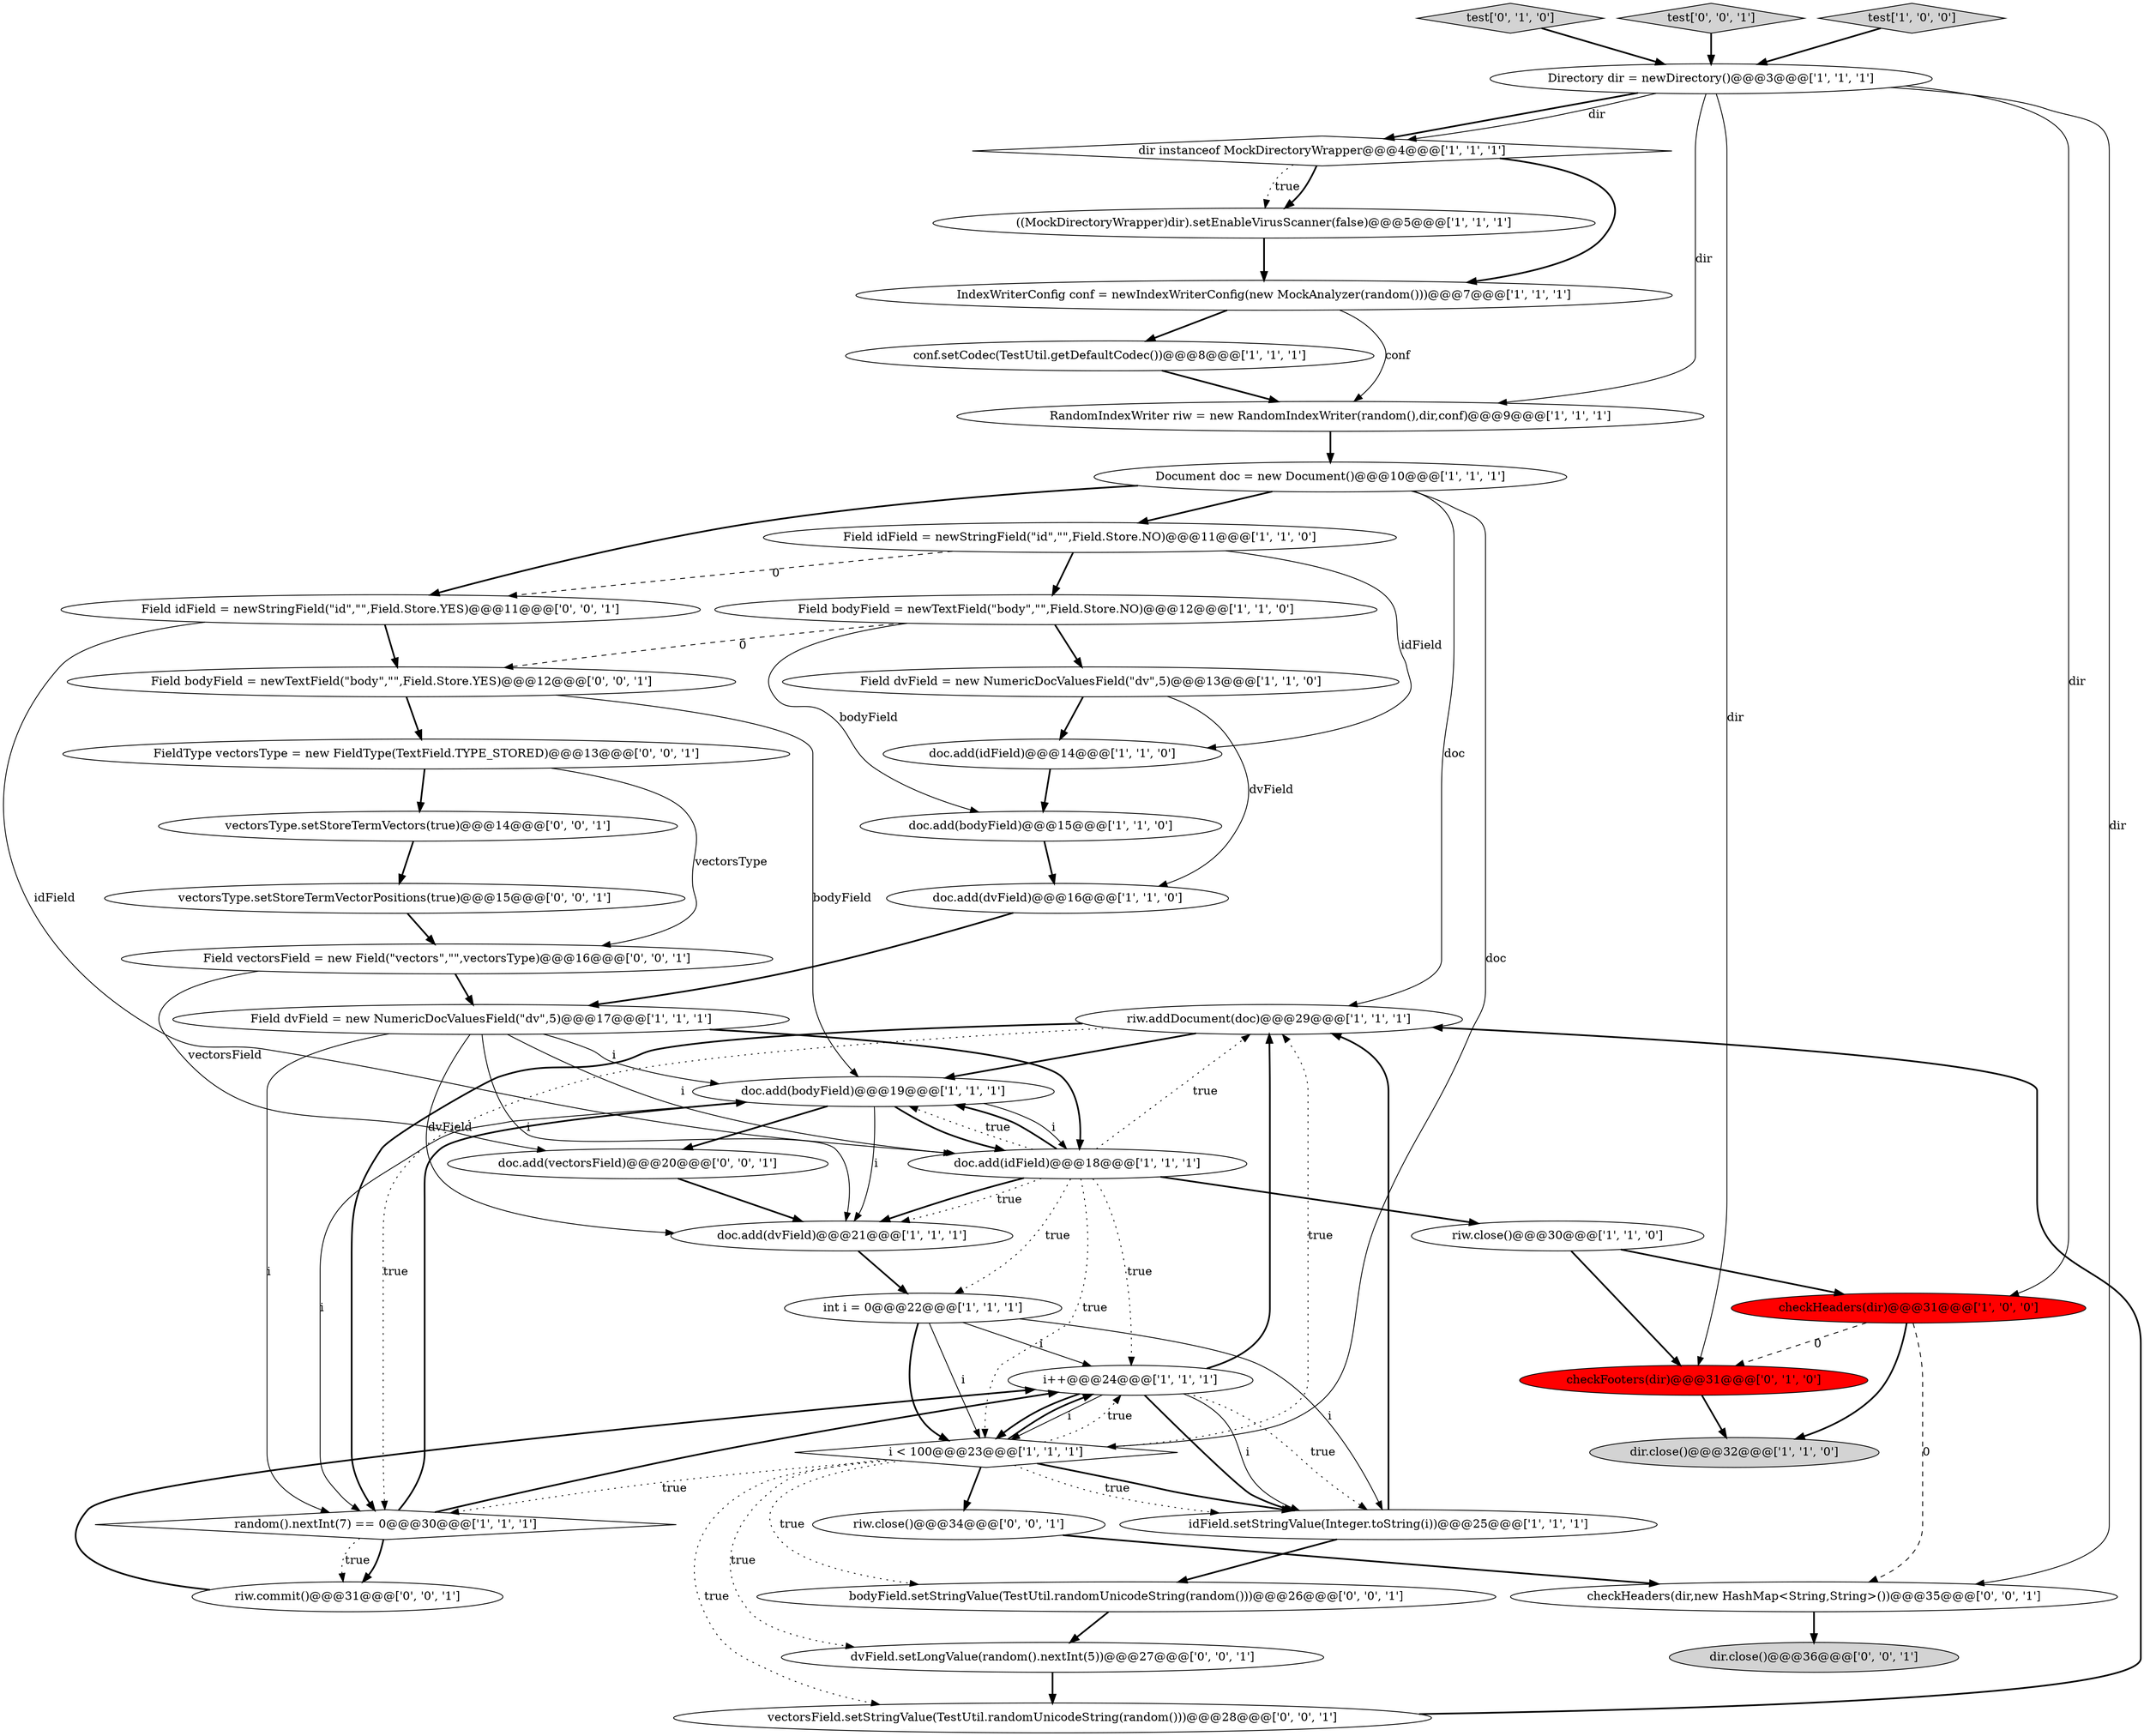 digraph {
24 [style = filled, label = "dir instanceof MockDirectoryWrapper@@@4@@@['1', '1', '1']", fillcolor = white, shape = diamond image = "AAA0AAABBB1BBB"];
25 [style = filled, label = "Directory dir = newDirectory()@@@3@@@['1', '1', '1']", fillcolor = white, shape = ellipse image = "AAA0AAABBB1BBB"];
5 [style = filled, label = "riw.addDocument(doc)@@@29@@@['1', '1', '1']", fillcolor = white, shape = ellipse image = "AAA0AAABBB1BBB"];
14 [style = filled, label = "doc.add(dvField)@@@21@@@['1', '1', '1']", fillcolor = white, shape = ellipse image = "AAA0AAABBB1BBB"];
11 [style = filled, label = "riw.close()@@@30@@@['1', '1', '0']", fillcolor = white, shape = ellipse image = "AAA0AAABBB1BBB"];
13 [style = filled, label = "i++@@@24@@@['1', '1', '1']", fillcolor = white, shape = ellipse image = "AAA0AAABBB1BBB"];
6 [style = filled, label = "Field dvField = new NumericDocValuesField(\"dv\",5)@@@13@@@['1', '1', '0']", fillcolor = white, shape = ellipse image = "AAA0AAABBB1BBB"];
7 [style = filled, label = "doc.add(bodyField)@@@15@@@['1', '1', '0']", fillcolor = white, shape = ellipse image = "AAA0AAABBB1BBB"];
22 [style = filled, label = "Field bodyField = newTextField(\"body\",\"\",Field.Store.NO)@@@12@@@['1', '1', '0']", fillcolor = white, shape = ellipse image = "AAA0AAABBB1BBB"];
31 [style = filled, label = "vectorsType.setStoreTermVectors(true)@@@14@@@['0', '0', '1']", fillcolor = white, shape = ellipse image = "AAA0AAABBB3BBB"];
10 [style = filled, label = "conf.setCodec(TestUtil.getDefaultCodec())@@@8@@@['1', '1', '1']", fillcolor = white, shape = ellipse image = "AAA0AAABBB1BBB"];
37 [style = filled, label = "vectorsType.setStoreTermVectorPositions(true)@@@15@@@['0', '0', '1']", fillcolor = white, shape = ellipse image = "AAA0AAABBB3BBB"];
41 [style = filled, label = "FieldType vectorsType = new FieldType(TextField.TYPE_STORED)@@@13@@@['0', '0', '1']", fillcolor = white, shape = ellipse image = "AAA0AAABBB3BBB"];
23 [style = filled, label = "RandomIndexWriter riw = new RandomIndexWriter(random(),dir,conf)@@@9@@@['1', '1', '1']", fillcolor = white, shape = ellipse image = "AAA0AAABBB1BBB"];
17 [style = filled, label = "doc.add(bodyField)@@@19@@@['1', '1', '1']", fillcolor = white, shape = ellipse image = "AAA0AAABBB1BBB"];
40 [style = filled, label = "vectorsField.setStringValue(TestUtil.randomUnicodeString(random()))@@@28@@@['0', '0', '1']", fillcolor = white, shape = ellipse image = "AAA0AAABBB3BBB"];
32 [style = filled, label = "bodyField.setStringValue(TestUtil.randomUnicodeString(random()))@@@26@@@['0', '0', '1']", fillcolor = white, shape = ellipse image = "AAA0AAABBB3BBB"];
9 [style = filled, label = "checkHeaders(dir)@@@31@@@['1', '0', '0']", fillcolor = red, shape = ellipse image = "AAA1AAABBB1BBB"];
4 [style = filled, label = "doc.add(idField)@@@14@@@['1', '1', '0']", fillcolor = white, shape = ellipse image = "AAA0AAABBB1BBB"];
36 [style = filled, label = "riw.commit()@@@31@@@['0', '0', '1']", fillcolor = white, shape = ellipse image = "AAA0AAABBB3BBB"];
28 [style = filled, label = "test['0', '1', '0']", fillcolor = lightgray, shape = diamond image = "AAA0AAABBB2BBB"];
12 [style = filled, label = "((MockDirectoryWrapper)dir).setEnableVirusScanner(false)@@@5@@@['1', '1', '1']", fillcolor = white, shape = ellipse image = "AAA0AAABBB1BBB"];
26 [style = filled, label = "idField.setStringValue(Integer.toString(i))@@@25@@@['1', '1', '1']", fillcolor = white, shape = ellipse image = "AAA0AAABBB1BBB"];
8 [style = filled, label = "doc.add(dvField)@@@16@@@['1', '1', '0']", fillcolor = white, shape = ellipse image = "AAA0AAABBB1BBB"];
19 [style = filled, label = "doc.add(idField)@@@18@@@['1', '1', '1']", fillcolor = white, shape = ellipse image = "AAA0AAABBB1BBB"];
3 [style = filled, label = "IndexWriterConfig conf = newIndexWriterConfig(new MockAnalyzer(random()))@@@7@@@['1', '1', '1']", fillcolor = white, shape = ellipse image = "AAA0AAABBB1BBB"];
33 [style = filled, label = "test['0', '0', '1']", fillcolor = lightgray, shape = diamond image = "AAA0AAABBB3BBB"];
35 [style = filled, label = "dvField.setLongValue(random().nextInt(5))@@@27@@@['0', '0', '1']", fillcolor = white, shape = ellipse image = "AAA0AAABBB3BBB"];
0 [style = filled, label = "Field dvField = new NumericDocValuesField(\"dv\",5)@@@17@@@['1', '1', '1']", fillcolor = white, shape = ellipse image = "AAA0AAABBB1BBB"];
38 [style = filled, label = "checkHeaders(dir,new HashMap<String,String>())@@@35@@@['0', '0', '1']", fillcolor = white, shape = ellipse image = "AAA0AAABBB3BBB"];
39 [style = filled, label = "dir.close()@@@36@@@['0', '0', '1']", fillcolor = lightgray, shape = ellipse image = "AAA0AAABBB3BBB"];
21 [style = filled, label = "Field idField = newStringField(\"id\",\"\",Field.Store.NO)@@@11@@@['1', '1', '0']", fillcolor = white, shape = ellipse image = "AAA0AAABBB1BBB"];
15 [style = filled, label = "i < 100@@@23@@@['1', '1', '1']", fillcolor = white, shape = diamond image = "AAA0AAABBB1BBB"];
2 [style = filled, label = "int i = 0@@@22@@@['1', '1', '1']", fillcolor = white, shape = ellipse image = "AAA0AAABBB1BBB"];
29 [style = filled, label = "riw.close()@@@34@@@['0', '0', '1']", fillcolor = white, shape = ellipse image = "AAA0AAABBB3BBB"];
16 [style = filled, label = "random().nextInt(7) == 0@@@30@@@['1', '1', '1']", fillcolor = white, shape = diamond image = "AAA0AAABBB1BBB"];
43 [style = filled, label = "Field bodyField = newTextField(\"body\",\"\",Field.Store.YES)@@@12@@@['0', '0', '1']", fillcolor = white, shape = ellipse image = "AAA0AAABBB3BBB"];
30 [style = filled, label = "Field vectorsField = new Field(\"vectors\",\"\",vectorsType)@@@16@@@['0', '0', '1']", fillcolor = white, shape = ellipse image = "AAA0AAABBB3BBB"];
1 [style = filled, label = "test['1', '0', '0']", fillcolor = lightgray, shape = diamond image = "AAA0AAABBB1BBB"];
27 [style = filled, label = "checkFooters(dir)@@@31@@@['0', '1', '0']", fillcolor = red, shape = ellipse image = "AAA1AAABBB2BBB"];
42 [style = filled, label = "doc.add(vectorsField)@@@20@@@['0', '0', '1']", fillcolor = white, shape = ellipse image = "AAA0AAABBB3BBB"];
34 [style = filled, label = "Field idField = newStringField(\"id\",\"\",Field.Store.YES)@@@11@@@['0', '0', '1']", fillcolor = white, shape = ellipse image = "AAA0AAABBB3BBB"];
20 [style = filled, label = "dir.close()@@@32@@@['1', '1', '0']", fillcolor = lightgray, shape = ellipse image = "AAA0AAABBB1BBB"];
18 [style = filled, label = "Document doc = new Document()@@@10@@@['1', '1', '1']", fillcolor = white, shape = ellipse image = "AAA0AAABBB1BBB"];
32->35 [style = bold, label=""];
31->37 [style = bold, label=""];
24->12 [style = dotted, label="true"];
13->26 [style = solid, label="i"];
9->27 [style = dashed, label="0"];
19->11 [style = bold, label=""];
7->8 [style = bold, label=""];
11->9 [style = bold, label=""];
38->39 [style = bold, label=""];
8->0 [style = bold, label=""];
18->15 [style = solid, label="doc"];
33->25 [style = bold, label=""];
34->19 [style = solid, label="idField"];
2->15 [style = bold, label=""];
28->25 [style = bold, label=""];
15->26 [style = dotted, label="true"];
15->13 [style = bold, label=""];
25->38 [style = solid, label="dir"];
26->32 [style = bold, label=""];
0->19 [style = bold, label=""];
19->17 [style = dotted, label="true"];
22->43 [style = dashed, label="0"];
15->40 [style = dotted, label="true"];
15->35 [style = dotted, label="true"];
16->17 [style = bold, label=""];
15->16 [style = dotted, label="true"];
17->42 [style = bold, label=""];
5->17 [style = bold, label=""];
15->13 [style = dotted, label="true"];
0->17 [style = solid, label="i"];
25->24 [style = bold, label=""];
3->10 [style = bold, label=""];
6->4 [style = bold, label=""];
35->40 [style = bold, label=""];
40->5 [style = bold, label=""];
21->22 [style = bold, label=""];
13->15 [style = solid, label="i"];
13->5 [style = bold, label=""];
29->38 [style = bold, label=""];
13->15 [style = bold, label=""];
27->20 [style = bold, label=""];
24->3 [style = bold, label=""];
15->29 [style = bold, label=""];
22->6 [style = bold, label=""];
22->7 [style = solid, label="bodyField"];
15->5 [style = dotted, label="true"];
24->12 [style = bold, label=""];
16->13 [style = bold, label=""];
16->36 [style = bold, label=""];
17->19 [style = solid, label="i"];
21->4 [style = solid, label="idField"];
21->34 [style = dashed, label="0"];
13->26 [style = dotted, label="true"];
18->34 [style = bold, label=""];
37->30 [style = bold, label=""];
43->17 [style = solid, label="bodyField"];
16->36 [style = dotted, label="true"];
9->20 [style = bold, label=""];
2->13 [style = solid, label="i"];
17->14 [style = solid, label="i"];
19->17 [style = bold, label=""];
19->15 [style = dotted, label="true"];
4->7 [style = bold, label=""];
6->8 [style = solid, label="dvField"];
15->32 [style = dotted, label="true"];
42->14 [style = bold, label=""];
5->16 [style = bold, label=""];
36->13 [style = bold, label=""];
19->14 [style = bold, label=""];
0->16 [style = solid, label="i"];
13->26 [style = bold, label=""];
10->23 [style = bold, label=""];
2->26 [style = solid, label="i"];
5->16 [style = dotted, label="true"];
19->5 [style = dotted, label="true"];
43->41 [style = bold, label=""];
41->31 [style = bold, label=""];
14->2 [style = bold, label=""];
12->3 [style = bold, label=""];
30->0 [style = bold, label=""];
18->21 [style = bold, label=""];
34->43 [style = bold, label=""];
1->25 [style = bold, label=""];
23->18 [style = bold, label=""];
9->38 [style = dashed, label="0"];
19->14 [style = dotted, label="true"];
25->9 [style = solid, label="dir"];
26->5 [style = bold, label=""];
19->2 [style = dotted, label="true"];
25->27 [style = solid, label="dir"];
30->42 [style = solid, label="vectorsField"];
19->13 [style = dotted, label="true"];
25->23 [style = solid, label="dir"];
2->15 [style = solid, label="i"];
17->19 [style = bold, label=""];
15->26 [style = bold, label=""];
0->14 [style = solid, label="i"];
3->23 [style = solid, label="conf"];
17->16 [style = solid, label="i"];
0->14 [style = solid, label="dvField"];
18->5 [style = solid, label="doc"];
25->24 [style = solid, label="dir"];
41->30 [style = solid, label="vectorsType"];
0->19 [style = solid, label="i"];
11->27 [style = bold, label=""];
}
